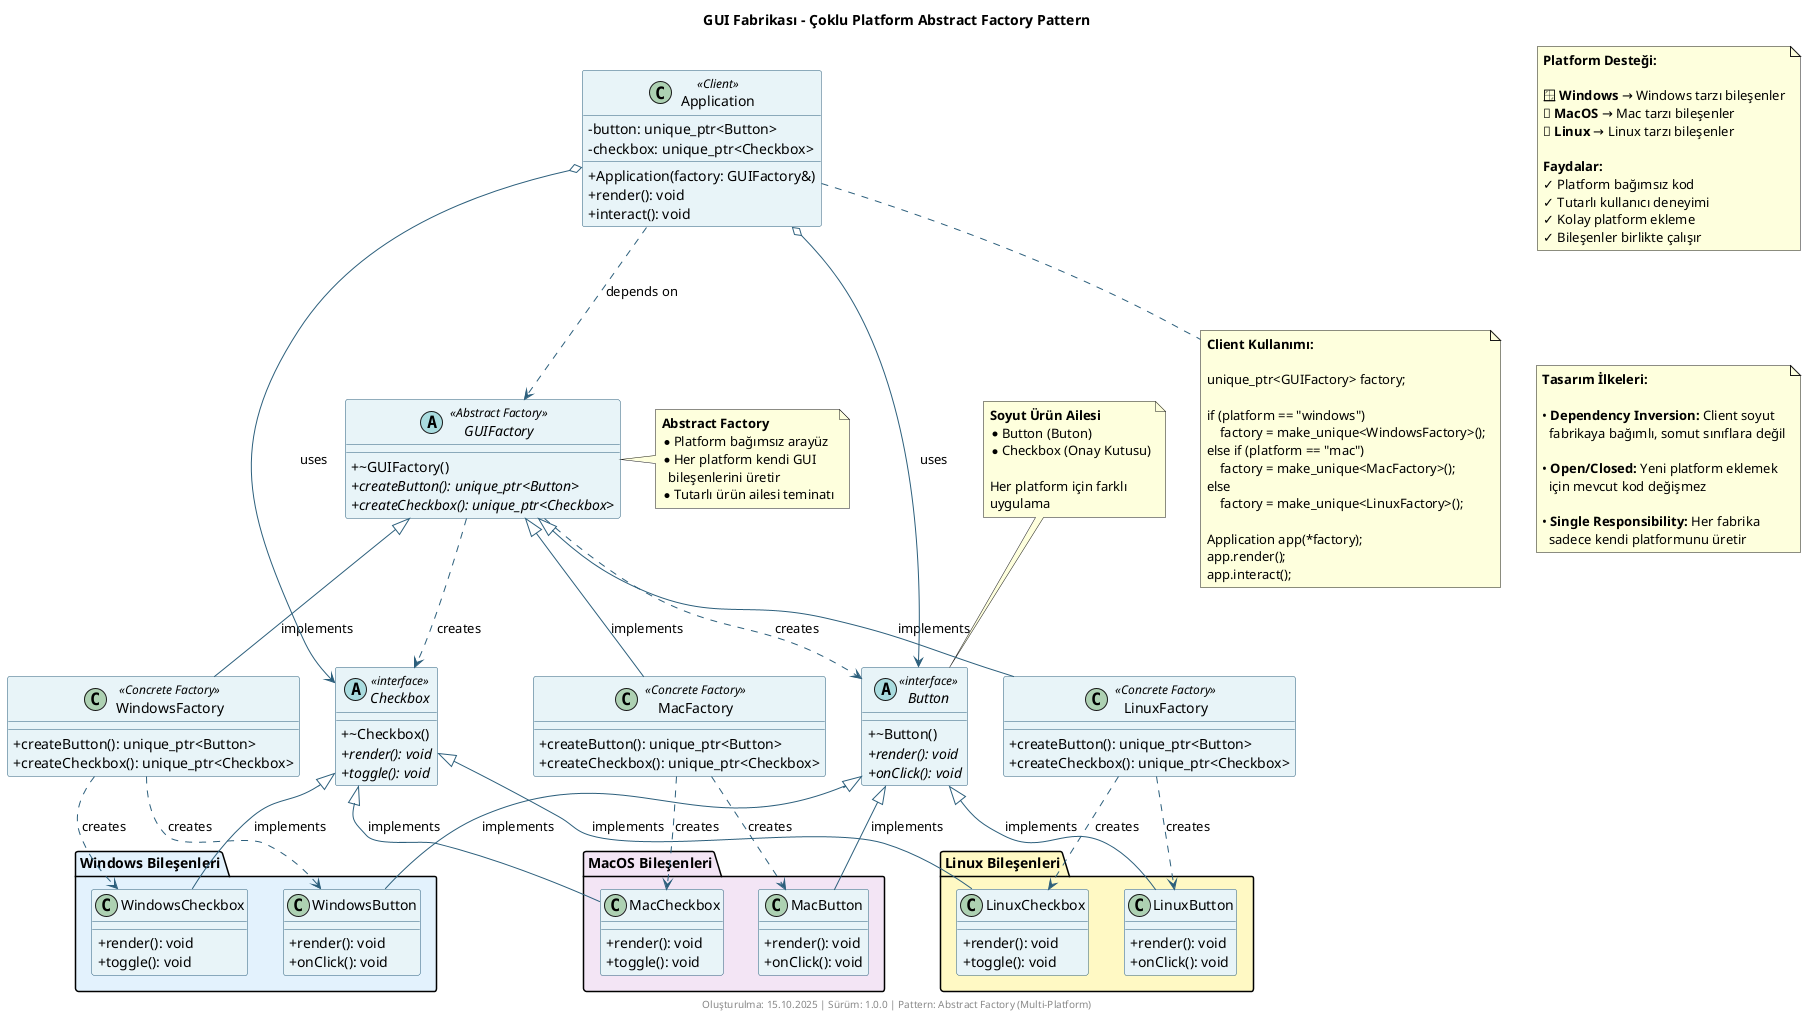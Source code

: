 @startuml gui-abstract-factory
/'
 * @file gui-abstract-factory.puml
 * @brief çoklu platform GUI bileşenleri için abstract factory pattern
 * @author Muhammed Kayra Bulut
 * @date 15.10.2025
 * @version 1.0.0
 * 
 * @description bu diyagram Windows, MacOS ve Linux platformları için
 *              tutarlı GUI bileşenleri üreten abstract factory yapısını
 *              gösterir. Her platform kendi tarzında buton ve checkbox üretir
 * 
 * @pattern Abstract Factory (Creational)
 * @platforms Windows, MacOS, Linux
 '/

title GUI Fabrikası - Çoklu Platform Abstract Factory Pattern

skinparam classAttributeIconSize 0
skinparam backgroundColor #FFFFFF
skinparam shadowing false

skinparam class {
    BackgroundColor #E8F4F8
    BorderColor #2C5F7C
    ArrowColor #2C5F7C
}

' ========== Soyut Ürün Arayüzleri ==========

abstract class Button <<interface>> {
    + ~Button()
    + {abstract} render(): void
    + {abstract} onClick(): void
}

abstract class Checkbox <<interface>> {
    + ~Checkbox()
    + {abstract} render(): void
    + {abstract} toggle(): void
}

' ========== Windows Ürünleri ==========

package "Windows Bileşenleri" #E3F2FD {
    class WindowsButton {
        + render(): void
        + onClick(): void
    }
    
    class WindowsCheckbox {
        + render(): void
        + toggle(): void
    }
}

' ========== MacOS Ürünleri ==========

package "MacOS Bileşenleri" #F3E5F5 {
    class MacButton {
        + render(): void
        + onClick(): void
    }
    
    class MacCheckbox {
        + render(): void
        + toggle(): void
    }
}

' ========== Linux Ürünleri ==========

package "Linux Bileşenleri" #FFF9C4 {
    class LinuxButton {
        + render(): void
        + onClick(): void
    }
    
    class LinuxCheckbox {
        + render(): void
        + toggle(): void
    }
}

' ========== Soyut Fabrika ==========

abstract class GUIFactory <<Abstract Factory>> {
    + ~GUIFactory()
    + {abstract} createButton(): unique_ptr<Button>
    + {abstract} createCheckbox(): unique_ptr<Checkbox>
}

' ========== Somut Fabrikalar ==========

class WindowsFactory <<Concrete Factory>> {
    + createButton(): unique_ptr<Button>
    + createCheckbox(): unique_ptr<Checkbox>
}

class MacFactory <<Concrete Factory>> {
    + createButton(): unique_ptr<Button>
    + createCheckbox(): unique_ptr<Checkbox>
}

class LinuxFactory <<Concrete Factory>> {
    + createButton(): unique_ptr<Button>
    + createCheckbox(): unique_ptr<Checkbox>
}

' ========== Client Sınıfı ==========

class Application <<Client>> {
    - button: unique_ptr<Button>
    - checkbox: unique_ptr<Checkbox>
    __
    + Application(factory: GUIFactory&)
    + render(): void
    + interact(): void
}

' ========== İlişkiler - Kalıtım ==========

Button <|-- WindowsButton : implements
Button <|-- MacButton : implements
Button <|-- LinuxButton : implements

Checkbox <|-- WindowsCheckbox : implements
Checkbox <|-- MacCheckbox : implements
Checkbox <|-- LinuxCheckbox : implements

GUIFactory <|-- WindowsFactory : implements
GUIFactory <|-- MacFactory : implements
GUIFactory <|-- LinuxFactory : implements

' ========== İlişkiler - Oluşturma ==========

GUIFactory ..> Button : creates
GUIFactory ..> Checkbox : creates

WindowsFactory ..> WindowsButton : creates
WindowsFactory ..> WindowsCheckbox : creates

MacFactory ..> MacButton : creates
MacFactory ..> MacCheckbox : creates

LinuxFactory ..> LinuxButton : creates
LinuxFactory ..> LinuxCheckbox : creates

' ========== İlişkiler - Kullanım ==========

Application o--> Button : uses
Application o--> Checkbox : uses
Application ..> GUIFactory : depends on

' ========== Notlar ==========

note right of GUIFactory
  **Abstract Factory**
  * Platform bağımsız arayüz
  * Her platform kendi GUI
    bileşenlerini üretir
  * Tutarlı ürün ailesi teminatı
end note

note bottom of Application
  **Client Kullanımı:**
  
  unique_ptr<GUIFactory> factory;
  
  if (platform == "windows")
      factory = make_unique<WindowsFactory>();
  else if (platform == "mac")
      factory = make_unique<MacFactory>();
  else
      factory = make_unique<LinuxFactory>();
  
  Application app(*factory);
  app.render();
  app.interact();
end note

note top of Button
  **Soyut Ürün Ailesi**
  * Button (Buton)
  * Checkbox (Onay Kutusu)
  
  Her platform için farklı
  uygulama
end note

note as PlatformInfo
  **Platform Desteği:**
  
  🪟 **Windows** → Windows tarzı bileşenler
  🍎 **MacOS** → Mac tarzı bileşenler
  🐧 **Linux** → Linux tarzı bileşenler
  
  **Faydalar:**
  ✓ Platform bağımsız kod
  ✓ Tutarlı kullanıcı deneyimi
  ✓ Kolay platform ekleme
  ✓ Bileşenler birlikte çalışır
end note

note as DesignPrinciples
  **Tasarım İlkeleri:**
  
  • **Dependency Inversion:** Client soyut
    fabrikaya bağımlı, somut sınıflara değil
  
  • **Open/Closed:** Yeni platform eklemek
    için mevcut kod değişmez
  
  • **Single Responsibility:** Her fabrika
    sadece kendi platformunu üretir
end note

PlatformInfo -[hidden]- DesignPrinciples

footer Oluşturulma: 15.10.2025 | Sürüm: 1.0.0 | Pattern: Abstract Factory (Multi-Platform)

@enduml
